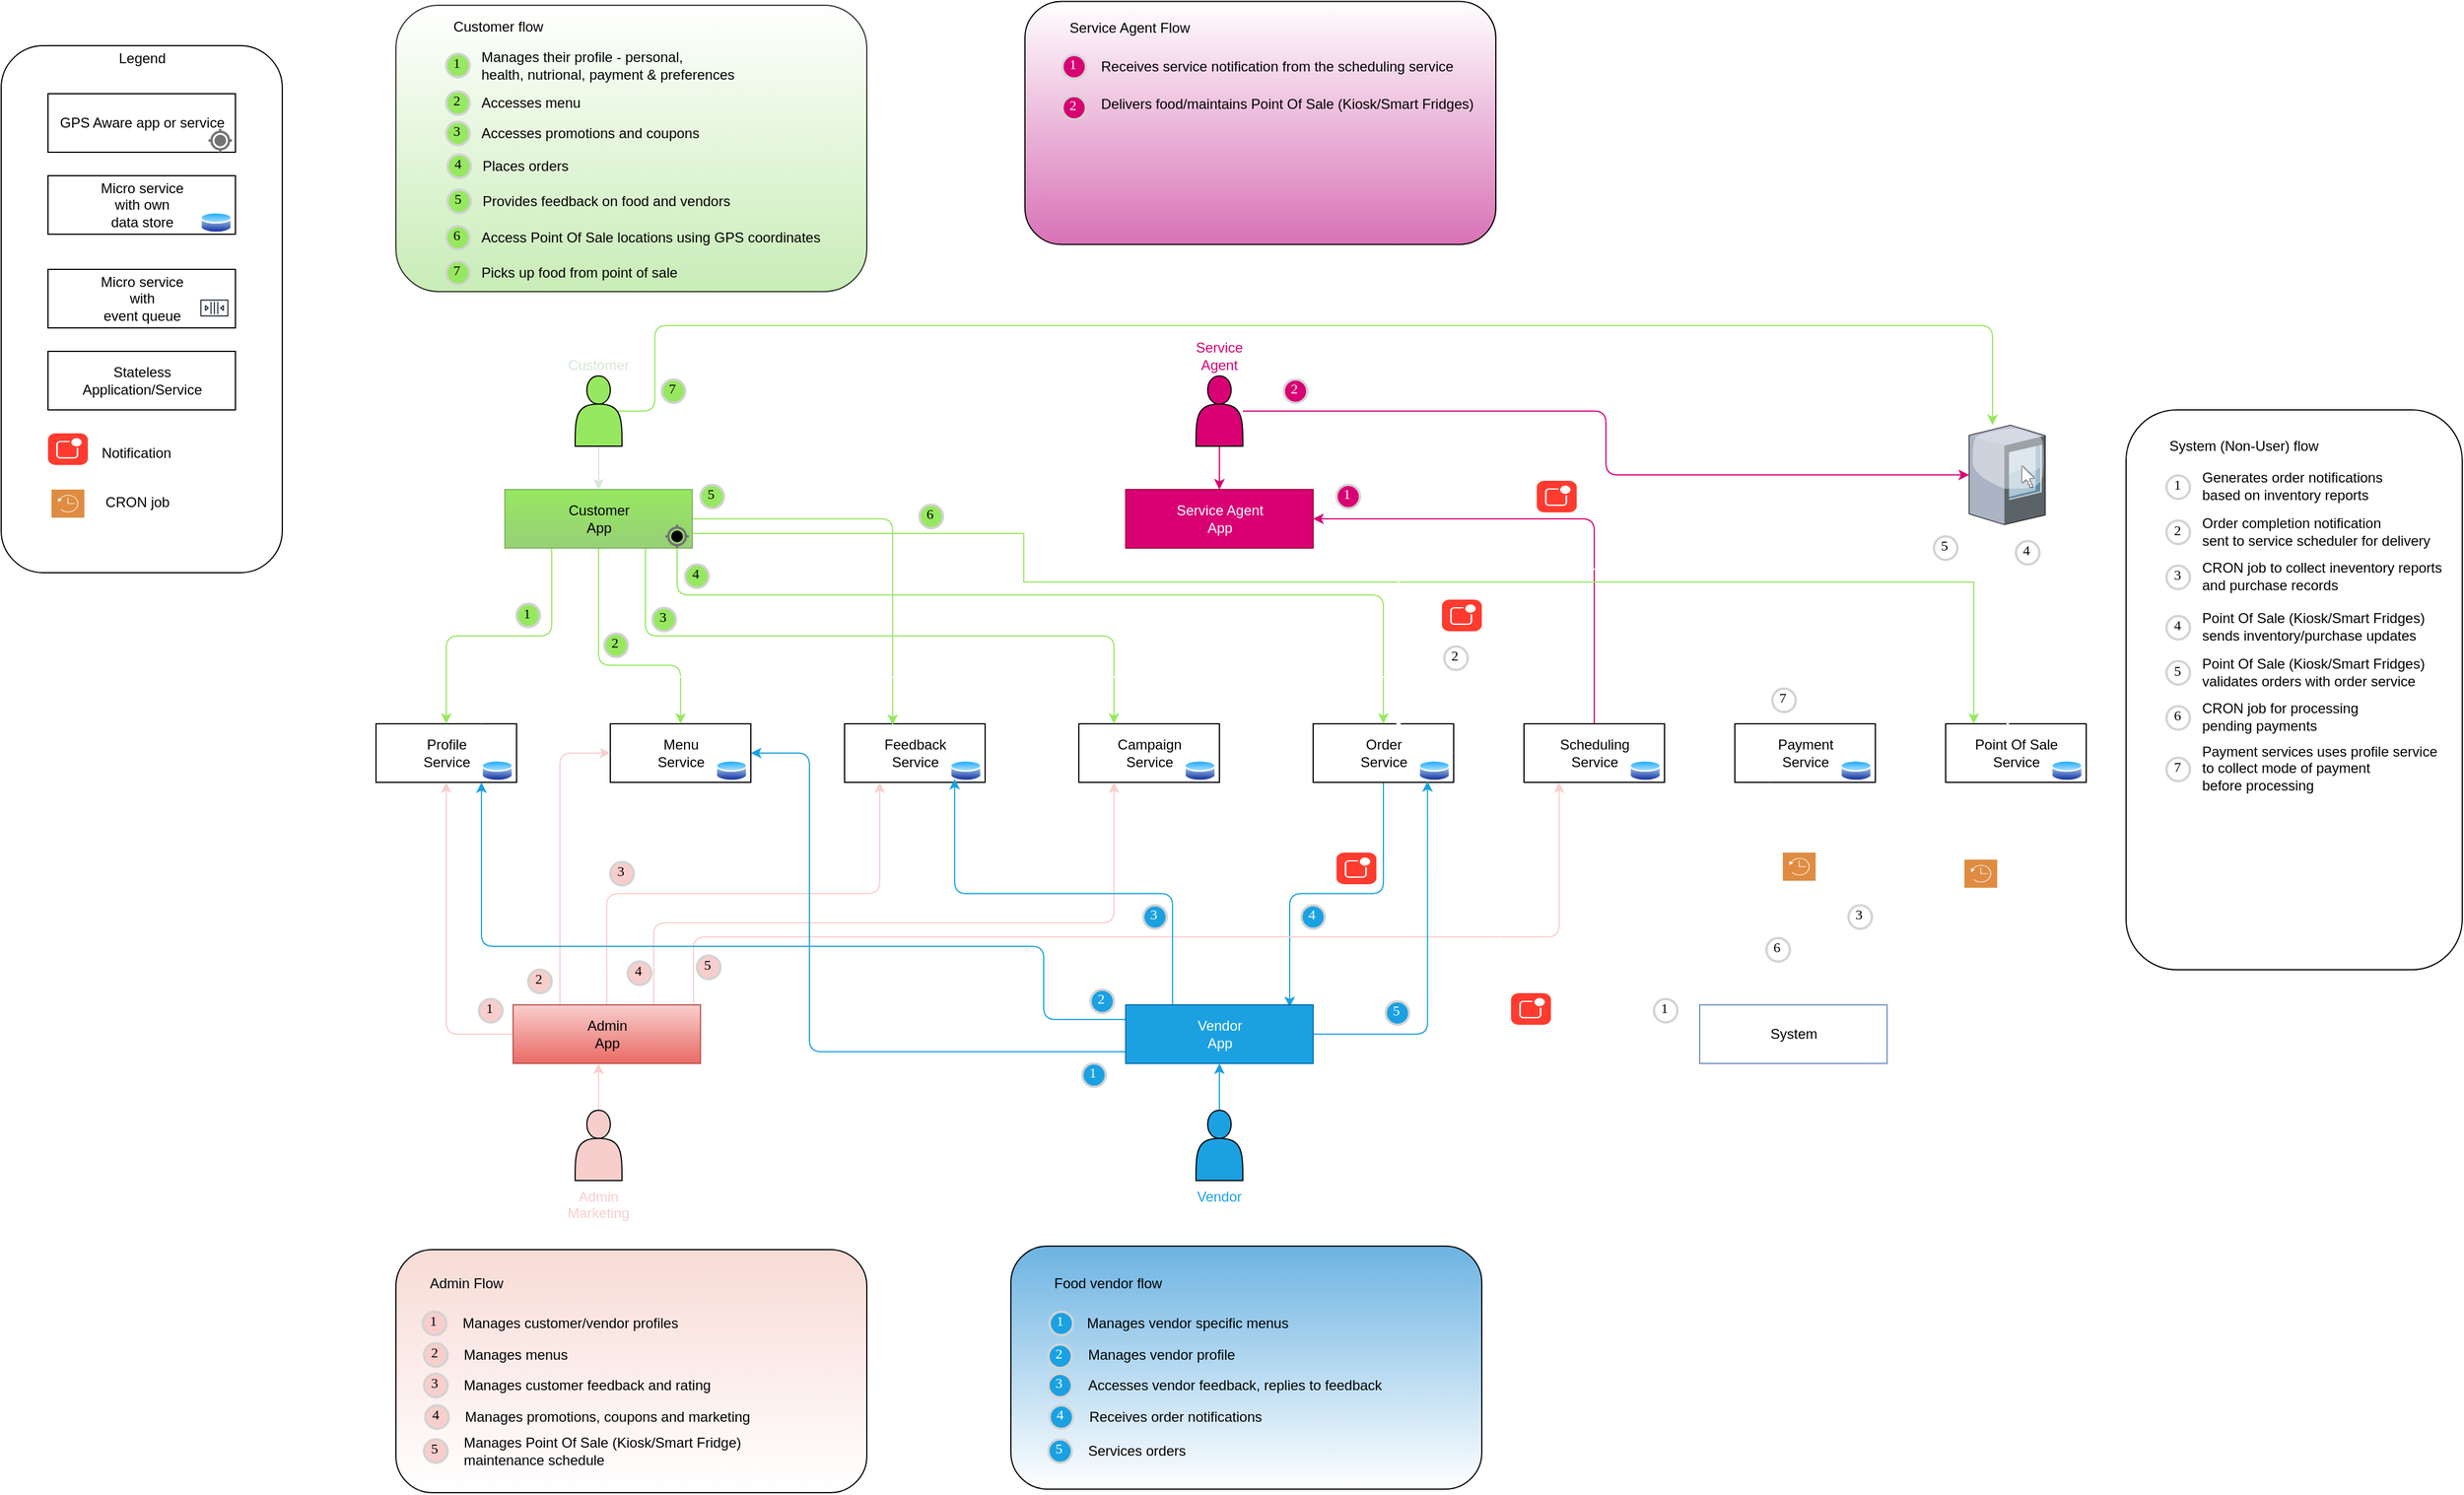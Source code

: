 <mxfile version="13.6.5">
    <diagram id="EafCfjscLrXSABuNNEOU" name="Page-1">
        <mxGraphModel dx="1250" dy="855" grid="0" gridSize="10" guides="1" tooltips="1" connect="1" arrows="1" fold="1" page="1" pageScale="1" pageWidth="1920" pageHeight="1200" math="0" shadow="0">
            <root>
                <mxCell id="0"/>
                <mxCell id="1" parent="0"/>
                <mxCell id="66" value="" style="icon;html=1;labelBackgroundColor=none;labelPosition=center;verticalLabelPosition=bottom;align=center;verticalAlign=top;strokeColor=#000000;fillColor=#FFFFFF;fontColor=#FFFFFF;" parent="1" vertex="1">
                    <mxGeometry x="60" y="80" width="240" height="450" as="geometry"/>
                </mxCell>
                <mxCell id="67" value="Profile&lt;br&gt;Service" style="html=1;dashed=0;whitespace=wrap;strokeColor=#000000;fillColor=#FFFFFF;fontColor=#000000;" parent="1" vertex="1">
                    <mxGeometry x="380" y="659" width="120" height="50" as="geometry"/>
                </mxCell>
                <mxCell id="68" value="Menu&lt;br&gt;Service" style="html=1;dashed=0;whitespace=wrap;strokeColor=#000000;fillColor=#FFFFFF;fontColor=#000000;" parent="1" vertex="1">
                    <mxGeometry x="580" y="659" width="120" height="50" as="geometry"/>
                </mxCell>
                <mxCell id="69" value="" style="aspect=fixed;perimeter=ellipsePerimeter;html=1;align=center;shadow=0;dashed=0;spacingTop=3;image;image=img/lib/active_directory/database.svg;strokeColor=#000000;fillColor=#FFFFFF;fontColor=#000000;" parent="1" vertex="1">
                    <mxGeometry x="470" y="689" width="27.03" height="20" as="geometry"/>
                </mxCell>
                <mxCell id="70" value="" style="aspect=fixed;perimeter=ellipsePerimeter;html=1;align=center;shadow=0;dashed=0;spacingTop=3;image;image=img/lib/active_directory/database.svg;strokeColor=#000000;fillColor=#FFFFFF;fontColor=#000000;" parent="1" vertex="1">
                    <mxGeometry x="670" y="689" width="27.03" height="20" as="geometry"/>
                </mxCell>
                <mxCell id="71" value="Feedback&lt;br&gt;Service" style="html=1;dashed=0;whitespace=wrap;strokeColor=#000000;fillColor=#FFFFFF;fontColor=#000000;" parent="1" vertex="1">
                    <mxGeometry x="780" y="659" width="120" height="50" as="geometry"/>
                </mxCell>
                <mxCell id="72" value="" style="aspect=fixed;perimeter=ellipsePerimeter;html=1;align=center;shadow=0;dashed=0;spacingTop=3;image;image=img/lib/active_directory/database.svg;strokeColor=#000000;fillColor=#FFFFFF;fontColor=#000000;" parent="1" vertex="1">
                    <mxGeometry x="870" y="689" width="27.03" height="20" as="geometry"/>
                </mxCell>
                <mxCell id="73" value="Campaign&lt;br&gt;Service" style="html=1;dashed=0;whitespace=wrap;strokeColor=#000000;fillColor=#FFFFFF;fontColor=#000000;" parent="1" vertex="1">
                    <mxGeometry x="980" y="659" width="120" height="50" as="geometry"/>
                </mxCell>
                <mxCell id="74" value="" style="aspect=fixed;perimeter=ellipsePerimeter;html=1;align=center;shadow=0;dashed=0;spacingTop=3;image;image=img/lib/active_directory/database.svg;strokeColor=#000000;fillColor=#FFFFFF;fontColor=#000000;" parent="1" vertex="1">
                    <mxGeometry x="1070" y="689" width="27.03" height="20" as="geometry"/>
                </mxCell>
                <mxCell id="75" style="edgeStyle=orthogonalEdgeStyle;rounded=1;orthogonalLoop=1;jettySize=auto;html=1;entryX=0.875;entryY=0.04;entryDx=0;entryDy=0;entryPerimeter=0;startArrow=none;startFill=0;endArrow=classic;endFill=1;fontColor=#000000;strokeColor=#1BA1E2;" parent="1" source="77" target="93" edge="1">
                    <mxGeometry relative="1" as="geometry"/>
                </mxCell>
                <mxCell id="76" style="edgeStyle=orthogonalEdgeStyle;rounded=1;orthogonalLoop=1;jettySize=auto;html=1;exitX=0.75;exitY=0;exitDx=0;exitDy=0;entryX=0.25;entryY=0;entryDx=0;entryDy=0;startArrow=none;startFill=0;endArrow=classic;endFill=1;fontColor=#000000;strokeColor=#FFFFFF;dashed=1;" parent="1" source="77" target="119" edge="1">
                    <mxGeometry relative="1" as="geometry">
                        <Array as="points">
                            <mxPoint x="1270" y="589"/>
                            <mxPoint x="1390" y="589"/>
                        </Array>
                    </mxGeometry>
                </mxCell>
                <mxCell id="77" value="Order&lt;br&gt;Service" style="html=1;dashed=0;whitespace=wrap;strokeColor=#000000;fillColor=#FFFFFF;fontColor=#000000;" parent="1" vertex="1">
                    <mxGeometry x="1180" y="659" width="120" height="50" as="geometry"/>
                </mxCell>
                <mxCell id="78" value="" style="aspect=fixed;perimeter=ellipsePerimeter;html=1;align=center;shadow=0;dashed=0;spacingTop=3;image;image=img/lib/active_directory/database.svg;strokeColor=#000000;fillColor=#FFFFFF;fontColor=#000000;" parent="1" vertex="1">
                    <mxGeometry x="1270" y="689" width="27.03" height="20" as="geometry"/>
                </mxCell>
                <mxCell id="79" style="edgeStyle=orthogonalEdgeStyle;orthogonalLoop=1;jettySize=auto;html=1;entryX=0.5;entryY=0;entryDx=0;entryDy=0;startArrow=none;startFill=0;endArrow=classic;endFill=1;fontColor=#000000;rounded=1;strokeColor=#97E861;" parent="1" source="83" target="67" edge="1">
                    <mxGeometry relative="1" as="geometry">
                        <Array as="points">
                            <mxPoint x="530" y="584"/>
                            <mxPoint x="440" y="584"/>
                        </Array>
                    </mxGeometry>
                </mxCell>
                <mxCell id="80" style="edgeStyle=orthogonalEdgeStyle;rounded=1;orthogonalLoop=1;jettySize=auto;html=1;exitX=0.5;exitY=1;exitDx=0;exitDy=0;entryX=0.5;entryY=0;entryDx=0;entryDy=0;startArrow=none;startFill=0;endArrow=classic;endFill=1;fontColor=#000000;strokeColor=#97E861;" parent="1" source="83" target="68" edge="1">
                    <mxGeometry relative="1" as="geometry">
                        <Array as="points">
                            <mxPoint x="570" y="609"/>
                            <mxPoint x="640" y="609"/>
                        </Array>
                    </mxGeometry>
                </mxCell>
                <mxCell id="81" style="edgeStyle=orthogonalEdgeStyle;rounded=1;orthogonalLoop=1;jettySize=auto;html=1;entryX=0.342;entryY=0.02;entryDx=0;entryDy=0;entryPerimeter=0;startArrow=none;startFill=0;endArrow=classic;endFill=1;fontColor=#000000;strokeColor=#97E861;" parent="1" source="83" target="71" edge="1">
                    <mxGeometry relative="1" as="geometry"/>
                </mxCell>
                <mxCell id="82" style="edgeStyle=orthogonalEdgeStyle;rounded=1;orthogonalLoop=1;jettySize=auto;html=1;exitX=0.75;exitY=1;exitDx=0;exitDy=0;entryX=0.25;entryY=0;entryDx=0;entryDy=0;startArrow=none;startFill=0;endArrow=classic;endFill=1;fontColor=#000000;strokeColor=#97E861;" parent="1" source="83" target="73" edge="1">
                    <mxGeometry relative="1" as="geometry">
                        <Array as="points">
                            <mxPoint x="610" y="584"/>
                            <mxPoint x="1010" y="584"/>
                        </Array>
                    </mxGeometry>
                </mxCell>
                <mxCell id="83" value="Customer&lt;br&gt;App" style="html=1;dashed=0;whitespace=wrap;strokeColor=#82b366;gradientColor=#97d077;fontColor=#000000;fillColor=#97E861;" parent="1" vertex="1">
                    <mxGeometry x="490" y="459" width="160" height="50" as="geometry"/>
                </mxCell>
                <mxCell id="84" style="edgeStyle=orthogonalEdgeStyle;rounded=1;orthogonalLoop=1;jettySize=auto;html=1;entryX=0.5;entryY=1;entryDx=0;entryDy=0;startArrow=none;startFill=0;endArrow=classic;endFill=1;fontColor=#000000;strokeColor=#F8CECC;" parent="1" source="88" target="67" edge="1">
                    <mxGeometry relative="1" as="geometry">
                        <Array as="points">
                            <mxPoint x="440" y="924"/>
                        </Array>
                    </mxGeometry>
                </mxCell>
                <mxCell id="85" style="edgeStyle=orthogonalEdgeStyle;rounded=1;orthogonalLoop=1;jettySize=auto;html=1;exitX=0.25;exitY=0;exitDx=0;exitDy=0;entryX=0;entryY=0.5;entryDx=0;entryDy=0;startArrow=none;startFill=0;endArrow=classic;endFill=1;fontColor=#000000;strokeColor=#F8CECC;" parent="1" source="88" target="68" edge="1">
                    <mxGeometry relative="1" as="geometry"/>
                </mxCell>
                <mxCell id="86" style="edgeStyle=orthogonalEdgeStyle;rounded=1;orthogonalLoop=1;jettySize=auto;html=1;exitX=0.5;exitY=0;exitDx=0;exitDy=0;entryX=0.25;entryY=1;entryDx=0;entryDy=0;startArrow=none;startFill=0;endArrow=classic;endFill=1;fontColor=#000000;strokeColor=#F8CECC;" parent="1" source="88" target="71" edge="1">
                    <mxGeometry relative="1" as="geometry"/>
                </mxCell>
                <mxCell id="87" style="edgeStyle=orthogonalEdgeStyle;rounded=1;orthogonalLoop=1;jettySize=auto;html=1;exitX=0.75;exitY=0;exitDx=0;exitDy=0;entryX=0.25;entryY=1;entryDx=0;entryDy=0;startArrow=none;startFill=0;endArrow=classic;endFill=1;fontColor=#000000;strokeColor=#F8CECC;" parent="1" source="88" target="73" edge="1">
                    <mxGeometry relative="1" as="geometry">
                        <Array as="points">
                            <mxPoint x="617" y="829"/>
                            <mxPoint x="1010" y="829"/>
                        </Array>
                    </mxGeometry>
                </mxCell>
                <mxCell id="257" style="edgeStyle=orthogonalEdgeStyle;rounded=1;orthogonalLoop=1;jettySize=auto;html=1;entryX=0.25;entryY=1;entryDx=0;entryDy=0;fontColor=#FFFFFF;strokeColor=#F8CECC;" parent="1" source="88" target="119" edge="1">
                    <mxGeometry relative="1" as="geometry">
                        <Array as="points">
                            <mxPoint x="651" y="841"/>
                            <mxPoint x="1390" y="841"/>
                        </Array>
                    </mxGeometry>
                </mxCell>
                <mxCell id="88" value="Admin&lt;br&gt;App" style="html=1;dashed=0;whitespace=wrap;strokeColor=#b85450;fillColor=#f8cecc;gradientColor=#ea6b66;fontColor=#000000;" parent="1" vertex="1">
                    <mxGeometry x="497.03" y="899" width="160" height="50" as="geometry"/>
                </mxCell>
                <mxCell id="89" style="edgeStyle=orthogonalEdgeStyle;rounded=1;orthogonalLoop=1;jettySize=auto;html=1;exitX=0.25;exitY=0;exitDx=0;exitDy=0;entryX=0;entryY=1;entryDx=0;entryDy=0;startArrow=none;startFill=0;endArrow=classic;endFill=1;fontColor=#000000;strokeColor=#1BA1E2;" parent="1" source="93" target="72" edge="1">
                    <mxGeometry relative="1" as="geometry"/>
                </mxCell>
                <mxCell id="90" style="edgeStyle=orthogonalEdgeStyle;rounded=1;orthogonalLoop=1;jettySize=auto;html=1;entryX=0.25;entryY=1;entryDx=0;entryDy=0;startArrow=none;startFill=0;endArrow=classic;endFill=1;fontColor=#000000;strokeColor=#1BA1E2;" parent="1" source="93" target="78" edge="1">
                    <mxGeometry relative="1" as="geometry"/>
                </mxCell>
                <mxCell id="91" style="edgeStyle=orthogonalEdgeStyle;rounded=1;orthogonalLoop=1;jettySize=auto;html=1;entryX=1;entryY=0.5;entryDx=0;entryDy=0;startArrow=none;startFill=0;endArrow=classic;endFill=1;fontColor=#000000;strokeColor=#1BA1E2;" parent="1" source="93" target="68" edge="1">
                    <mxGeometry relative="1" as="geometry">
                        <Array as="points">
                            <mxPoint x="750" y="939"/>
                            <mxPoint x="750" y="684"/>
                        </Array>
                    </mxGeometry>
                </mxCell>
                <mxCell id="92" style="edgeStyle=orthogonalEdgeStyle;rounded=1;orthogonalLoop=1;jettySize=auto;html=1;exitX=0;exitY=0.25;exitDx=0;exitDy=0;entryX=0.75;entryY=1;entryDx=0;entryDy=0;startArrow=none;startFill=0;endArrow=classic;endFill=1;fontColor=#000000;strokeColor=#1BA1E2;" parent="1" source="93" target="67" edge="1">
                    <mxGeometry relative="1" as="geometry">
                        <Array as="points">
                            <mxPoint x="950" y="912"/>
                            <mxPoint x="950" y="849"/>
                            <mxPoint x="470" y="849"/>
                        </Array>
                    </mxGeometry>
                </mxCell>
                <mxCell id="93" value="Vendor&lt;br&gt;App" style="html=1;dashed=0;whitespace=wrap;strokeColor=#006EAF;fillColor=#1ba1e2;fontColor=#ffffff;" parent="1" vertex="1">
                    <mxGeometry x="1020" y="899" width="160" height="50" as="geometry"/>
                </mxCell>
                <mxCell id="94" style="edgeStyle=orthogonalEdgeStyle;rounded=1;orthogonalLoop=1;jettySize=auto;html=1;startArrow=none;startFill=0;endArrow=classic;endFill=1;fontColor=#000000;strokeColor=#97E861;" parent="1" source="95" target="77" edge="1">
                    <mxGeometry relative="1" as="geometry">
                        <Array as="points">
                            <mxPoint x="637" y="549"/>
                            <mxPoint x="1240" y="549"/>
                        </Array>
                    </mxGeometry>
                </mxCell>
                <mxCell id="95" value="" style="dashed=0;aspect=fixed;verticalLabelPosition=bottom;verticalAlign=top;align=center;shape=mxgraph.gmdl.gps;strokeColor=#737373;shadow=0;strokeWidth=2;fontColor=#000000;fillColor=#000000;" parent="1" vertex="1">
                    <mxGeometry x="627.03" y="489" width="20" height="20" as="geometry"/>
                </mxCell>
                <mxCell id="96" value="GPS Aware app or service" style="html=1;dashed=0;whitespace=wrap;strokeColor=#000000;fillColor=#FFFFFF;fontColor=#000000;" parent="1" vertex="1">
                    <mxGeometry x="100" y="121" width="160" height="50" as="geometry"/>
                </mxCell>
                <mxCell id="97" value="" style="dashed=0;aspect=fixed;verticalLabelPosition=bottom;verticalAlign=top;align=center;shape=mxgraph.gmdl.gps;strokeColor=#737373;fillColor=#737373;shadow=0;strokeWidth=2;fontColor=#000000;" parent="1" vertex="1">
                    <mxGeometry x="237.03" y="151" width="20" height="20" as="geometry"/>
                </mxCell>
                <mxCell id="98" value="Micro service&lt;br&gt;with own &lt;br&gt;data store" style="html=1;dashed=0;whitespace=wrap;strokeColor=#000000;fillColor=#FFFFFF;fontColor=#000000;" parent="1" vertex="1">
                    <mxGeometry x="100" y="191" width="160" height="50" as="geometry"/>
                </mxCell>
                <mxCell id="99" value="" style="aspect=fixed;perimeter=ellipsePerimeter;html=1;align=center;shadow=0;dashed=0;spacingTop=3;image;image=img/lib/active_directory/database.svg;strokeColor=#000000;fillColor=#FFFFFF;fontColor=#000000;" parent="1" vertex="1">
                    <mxGeometry x="230" y="221" width="27.03" height="20" as="geometry"/>
                </mxCell>
                <mxCell id="100" value="Micro service&lt;br&gt;with&lt;br&gt;event queue" style="html=1;dashed=0;whitespace=wrap;strokeColor=#000000;fillColor=#FFFFFF;fontColor=#000000;" parent="1" vertex="1">
                    <mxGeometry x="100" y="271" width="160" height="50" as="geometry"/>
                </mxCell>
                <mxCell id="101" value="" style="outlineConnect=0;fontColor=#232F3E;gradientColor=none;strokeColor=#232F3E;fillColor=#ffffff;dashed=0;verticalLabelPosition=bottom;verticalAlign=top;align=center;html=1;fontSize=12;fontStyle=0;aspect=fixed;shape=mxgraph.aws4.resourceIcon;resIcon=mxgraph.aws4.queue;" parent="1" vertex="1">
                    <mxGeometry x="227.03" y="289" width="30" height="30" as="geometry"/>
                </mxCell>
                <mxCell id="102" value="Legend" style="text;html=1;align=center;verticalAlign=middle;resizable=0;points=[];autosize=1;fontColor=#000000;" parent="1" vertex="1">
                    <mxGeometry x="150" y="81" width="60" height="20" as="geometry"/>
                </mxCell>
                <mxCell id="103" value="Stateless&lt;br&gt;Application/Service" style="html=1;dashed=0;whitespace=wrap;strokeColor=#000000;fillColor=#FFFFFF;fontColor=#000000;" parent="1" vertex="1">
                    <mxGeometry x="100" y="341" width="160" height="50" as="geometry"/>
                </mxCell>
                <mxCell id="104" style="edgeStyle=orthogonalEdgeStyle;rounded=1;orthogonalLoop=1;jettySize=auto;html=1;entryX=0.5;entryY=0;entryDx=0;entryDy=0;startArrow=none;startFill=0;endArrow=classic;endFill=1;fontColor=#D5E8D4;strokeColor=#D5E8D4;" parent="1" source="106" target="83" edge="1">
                    <mxGeometry relative="1" as="geometry"/>
                </mxCell>
                <mxCell id="105" style="edgeStyle=orthogonalEdgeStyle;rounded=1;orthogonalLoop=1;jettySize=auto;html=1;startArrow=none;startFill=0;endArrow=classic;endFill=1;fontColor=#000000;exitX=0.9;exitY=0.5;exitDx=0;exitDy=0;exitPerimeter=0;strokeColor=#97E861;" parent="1" source="106" target="124" edge="1">
                    <mxGeometry relative="1" as="geometry">
                        <Array as="points">
                            <mxPoint x="618" y="392"/>
                            <mxPoint x="618" y="319"/>
                            <mxPoint x="1760" y="319"/>
                        </Array>
                        <mxPoint x="618" y="452" as="sourcePoint"/>
                    </mxGeometry>
                </mxCell>
                <mxCell id="106" value="Customer" style="shape=actor;whiteSpace=wrap;html=1;sketch=0;strokeColor=#000000;labelPosition=center;verticalLabelPosition=top;align=center;verticalAlign=bottom;fontColor=#D5E8D4;fillColor=#97E861;" parent="1" vertex="1">
                    <mxGeometry x="550" y="362" width="40" height="60" as="geometry"/>
                </mxCell>
                <mxCell id="107" style="edgeStyle=orthogonalEdgeStyle;rounded=1;orthogonalLoop=1;jettySize=auto;html=1;entryX=0.456;entryY=1;entryDx=0;entryDy=0;entryPerimeter=0;startArrow=none;startFill=0;endArrow=classic;endFill=1;fontColor=#F8CECC;strokeColor=#F8CECC;" parent="1" source="108" target="88" edge="1">
                    <mxGeometry relative="1" as="geometry"/>
                </mxCell>
                <mxCell id="108" value="Admin&lt;br&gt;Marketing" style="shape=actor;whiteSpace=wrap;html=1;sketch=0;strokeColor=#000000;labelPosition=center;verticalLabelPosition=bottom;align=center;verticalAlign=top;fillColor=#F8CECC;fontColor=#F8CECC;" parent="1" vertex="1">
                    <mxGeometry x="550" y="989" width="40" height="60" as="geometry"/>
                </mxCell>
                <mxCell id="109" style="edgeStyle=orthogonalEdgeStyle;rounded=1;orthogonalLoop=1;jettySize=auto;html=1;entryX=0.5;entryY=1;entryDx=0;entryDy=0;startArrow=none;startFill=0;endArrow=classic;endFill=1;fontColor=#1BA1E2;strokeColor=#1BA1E2;" parent="1" source="110" target="93" edge="1">
                    <mxGeometry relative="1" as="geometry"/>
                </mxCell>
                <mxCell id="110" value="Vendor" style="shape=actor;whiteSpace=wrap;html=1;sketch=0;strokeColor=#000000;labelPosition=center;verticalLabelPosition=bottom;align=center;verticalAlign=top;fillColor=#1BA1E2;fontColor=#1BA1E2;" parent="1" vertex="1">
                    <mxGeometry x="1080" y="989" width="40" height="60" as="geometry"/>
                </mxCell>
                <mxCell id="111" value="Service Agent&lt;br&gt;App" style="html=1;dashed=0;whitespace=wrap;strokeColor=#A50040;fillColor=#d80073;fontColor=#ffffff;" parent="1" vertex="1">
                    <mxGeometry x="1020" y="459" width="160" height="50" as="geometry"/>
                </mxCell>
                <mxCell id="112" style="edgeStyle=orthogonalEdgeStyle;rounded=1;orthogonalLoop=1;jettySize=auto;html=1;entryX=0.5;entryY=0;entryDx=0;entryDy=0;startArrow=none;startFill=0;endArrow=classic;endFill=1;fontColor=#000000;strokeColor=#D80073;" parent="1" source="114" target="111" edge="1">
                    <mxGeometry relative="1" as="geometry"/>
                </mxCell>
                <mxCell id="113" style="edgeStyle=orthogonalEdgeStyle;rounded=1;orthogonalLoop=1;jettySize=auto;html=1;startArrow=none;startFill=0;endArrow=classic;endFill=1;fontColor=#000000;strokeColor=#D80073;" parent="1" source="114" target="124" edge="1">
                    <mxGeometry relative="1" as="geometry"/>
                </mxCell>
                <mxCell id="114" value="Service&lt;br&gt;Agent" style="shape=actor;whiteSpace=wrap;html=1;sketch=0;strokeColor=#000000;labelPosition=center;verticalLabelPosition=top;align=center;verticalAlign=bottom;fillColor=#D80073;fontColor=#D80073;" parent="1" vertex="1">
                    <mxGeometry x="1080" y="362" width="40" height="60" as="geometry"/>
                </mxCell>
                <mxCell id="115" style="edgeStyle=orthogonalEdgeStyle;rounded=1;orthogonalLoop=1;jettySize=auto;html=1;entryX=0.75;entryY=0;entryDx=0;entryDy=0;startArrow=none;startFill=0;endArrow=classic;endFill=1;strokeColor=#FFFFFF;fontColor=#000000;" parent="1" source="116" target="67" edge="1">
                    <mxGeometry relative="1" as="geometry">
                        <Array as="points">
                            <mxPoint x="1600" y="619"/>
                            <mxPoint x="470" y="619"/>
                        </Array>
                    </mxGeometry>
                </mxCell>
                <mxCell id="116" value="Payment&lt;br&gt;Service" style="html=1;dashed=0;whitespace=wrap;strokeColor=#000000;fillColor=#FFFFFF;fontColor=#000000;" parent="1" vertex="1">
                    <mxGeometry x="1540" y="659" width="120" height="50" as="geometry"/>
                </mxCell>
                <mxCell id="117" value="" style="aspect=fixed;perimeter=ellipsePerimeter;html=1;align=center;shadow=0;dashed=0;spacingTop=3;image;image=img/lib/active_directory/database.svg;strokeColor=#000000;fillColor=#FFFFFF;fontColor=#000000;" parent="1" vertex="1">
                    <mxGeometry x="1630" y="689" width="27.03" height="20" as="geometry"/>
                </mxCell>
                <mxCell id="118" style="edgeStyle=orthogonalEdgeStyle;rounded=1;orthogonalLoop=1;jettySize=auto;html=1;entryX=1;entryY=0.5;entryDx=0;entryDy=0;startArrow=none;startFill=0;endArrow=classic;endFill=1;fontColor=#000000;strokeColor=#D80073;" parent="1" source="119" target="111" edge="1">
                    <mxGeometry relative="1" as="geometry">
                        <Array as="points">
                            <mxPoint x="1420" y="484"/>
                        </Array>
                    </mxGeometry>
                </mxCell>
                <mxCell id="119" value="Scheduling&lt;br&gt;Service" style="html=1;dashed=0;whitespace=wrap;strokeColor=#000000;fillColor=#FFFFFF;fontColor=#000000;" parent="1" vertex="1">
                    <mxGeometry x="1360" y="659" width="120" height="50" as="geometry"/>
                </mxCell>
                <mxCell id="120" value="" style="aspect=fixed;perimeter=ellipsePerimeter;html=1;align=center;shadow=0;dashed=0;spacingTop=3;image;image=img/lib/active_directory/database.svg;strokeColor=#000000;fillColor=#FFFFFF;fontColor=#000000;" parent="1" vertex="1">
                    <mxGeometry x="1450" y="689" width="27.03" height="20" as="geometry"/>
                </mxCell>
                <mxCell id="272" style="edgeStyle=orthogonalEdgeStyle;rounded=0;orthogonalLoop=1;jettySize=auto;html=1;entryX=1;entryY=0.75;entryDx=0;entryDy=0;strokeColor=#97E861;startArrow=classic;startFill=1;endArrow=none;endFill=0;" edge="1" parent="1" source="121" target="83">
                    <mxGeometry relative="1" as="geometry">
                        <Array as="points">
                            <mxPoint x="1744" y="538"/>
                            <mxPoint x="933" y="538"/>
                            <mxPoint x="933" y="497"/>
                        </Array>
                    </mxGeometry>
                </mxCell>
                <mxCell id="121" value="Point Of Sale&lt;br&gt;Service" style="html=1;dashed=0;whitespace=wrap;strokeColor=#000000;fillColor=#FFFFFF;fontColor=#000000;" parent="1" vertex="1">
                    <mxGeometry x="1720" y="659" width="120" height="50" as="geometry"/>
                </mxCell>
                <mxCell id="122" value="" style="aspect=fixed;perimeter=ellipsePerimeter;html=1;align=center;shadow=0;dashed=0;spacingTop=3;image;image=img/lib/active_directory/database.svg;strokeColor=#000000;fillColor=#FFFFFF;fontColor=#000000;" parent="1" vertex="1">
                    <mxGeometry x="1810" y="689" width="27.03" height="20" as="geometry"/>
                </mxCell>
                <mxCell id="123" style="edgeStyle=orthogonalEdgeStyle;rounded=1;orthogonalLoop=1;jettySize=auto;html=1;entryX=0.442;entryY=0.04;entryDx=0;entryDy=0;entryPerimeter=0;dashed=1;startArrow=none;startFill=0;endArrow=classic;endFill=1;strokeColor=#FFFFFF;fontColor=#000000;" parent="1" source="124" target="121" edge="1">
                    <mxGeometry relative="1" as="geometry"/>
                </mxCell>
                <mxCell id="184" style="edgeStyle=orthogonalEdgeStyle;rounded=0;orthogonalLoop=1;jettySize=auto;html=1;entryX=0.608;entryY=0.073;entryDx=0;entryDy=0;entryPerimeter=0;fontColor=#000000;strokeColor=#FFFFFF;" parent="1" source="124" target="77" edge="1">
                    <mxGeometry relative="1" as="geometry">
                        <Array as="points">
                            <mxPoint x="1740" y="527"/>
                            <mxPoint x="1253" y="527"/>
                        </Array>
                    </mxGeometry>
                </mxCell>
                <mxCell id="124" value="Point Of Sale" style="verticalLabelPosition=top;aspect=fixed;html=1;verticalAlign=bottom;strokeColor=none;align=right;outlineConnect=0;shape=mxgraph.citrix.kiosk;sketch=0;fontColor=#FFFFFF;labelPosition=left;fillColor=#848D99;" parent="1" vertex="1">
                    <mxGeometry x="1740" y="404" width="65" height="85" as="geometry"/>
                </mxCell>
                <mxCell id="125" style="edgeStyle=orthogonalEdgeStyle;rounded=1;orthogonalLoop=1;jettySize=auto;html=1;exitX=0.75;exitY=0;exitDx=0;exitDy=0;entryX=0.425;entryY=1.06;entryDx=0;entryDy=0;entryPerimeter=0;startArrow=none;startFill=0;endArrow=classic;endFill=1;strokeColor=#FFFFFF;fontColor=#000000;" parent="1" source="130" target="121" edge="1">
                    <mxGeometry relative="1" as="geometry"/>
                </mxCell>
                <mxCell id="127" style="edgeStyle=orthogonalEdgeStyle;rounded=1;orthogonalLoop=1;jettySize=auto;html=1;entryX=0.25;entryY=1;entryDx=0;entryDy=0;startArrow=none;startFill=0;endArrow=classic;endFill=1;strokeColor=#FFFFFF;fontColor=#000000;dashed=1;" parent="1" source="130" target="116" edge="1">
                    <mxGeometry relative="1" as="geometry"/>
                </mxCell>
                <mxCell id="129" style="edgeStyle=orthogonalEdgeStyle;rounded=1;orthogonalLoop=1;jettySize=auto;html=1;entryX=1;entryY=0.5;entryDx=0;entryDy=0;startArrow=none;startFill=0;endArrow=classic;endFill=1;strokeColor=#FFFFFF;fontColor=#000000;dashed=1;" parent="1" source="130" target="77" edge="1">
                    <mxGeometry relative="1" as="geometry">
                        <Array as="points">
                            <mxPoint x="1340" y="924"/>
                            <mxPoint x="1340" y="684"/>
                        </Array>
                    </mxGeometry>
                </mxCell>
                <mxCell id="130" value="System" style="html=1;dashed=0;whitespace=wrap;strokeColor=#6c8ebf;fontColor=#000000;fillColor=#FFFFFF;" parent="1" vertex="1">
                    <mxGeometry x="1510" y="899" width="160" height="50" as="geometry"/>
                </mxCell>
                <mxCell id="131" value="" style="html=1;strokeWidth=1;shadow=0;dashed=0;shape=mxgraph.ios7.misc.notification;fillColor=#FF3B2F;strokeColor=none;buttonText=;strokeColor2=#222222;fontColor=#222222;fontSize=8;verticalLabelPosition=bottom;verticalAlign=top;align=center;sketch=0;" parent="1" vertex="1">
                    <mxGeometry x="1349" y="889" width="34" height="27" as="geometry"/>
                </mxCell>
                <mxCell id="132" value="" style="html=1;strokeWidth=1;shadow=0;dashed=0;shape=mxgraph.ios7.misc.notification;fillColor=#FF3B2F;strokeColor=none;buttonText=;strokeColor2=#222222;fontColor=#222222;fontSize=8;verticalLabelPosition=bottom;verticalAlign=top;align=center;sketch=0;" parent="1" vertex="1">
                    <mxGeometry x="1290" y="553" width="34" height="27" as="geometry"/>
                </mxCell>
                <mxCell id="134" value="" style="html=1;strokeWidth=1;shadow=0;dashed=0;shape=mxgraph.ios7.misc.notification;fillColor=#FF3B2F;strokeColor=none;buttonText=;strokeColor2=#222222;fontColor=#222222;fontSize=8;verticalLabelPosition=bottom;verticalAlign=top;align=center;sketch=0;" parent="1" vertex="1">
                    <mxGeometry x="1371" y="451.5" width="34" height="27" as="geometry"/>
                </mxCell>
                <mxCell id="137" value="" style="pointerEvents=1;shadow=0;dashed=0;html=1;strokeColor=none;fillColor=#DF8C42;labelPosition=center;verticalLabelPosition=bottom;verticalAlign=top;align=center;outlineConnect=0;shape=mxgraph.veeam2.scheduled_backups;sketch=0;fontColor=#FFFFFF;" parent="1" vertex="1">
                    <mxGeometry x="1736" y="775" width="28" height="24" as="geometry"/>
                </mxCell>
                <mxCell id="138" value="1" style="ellipse;whiteSpace=wrap;html=1;aspect=fixed;strokeWidth=2;fontFamily=Tahoma;spacingBottom=4;spacingRight=2;strokeColor=#d3d3d3;fontColor=#000000;fillColor=#97E861;" parent="1" vertex="1">
                    <mxGeometry x="500" y="556.5" width="20" height="20" as="geometry"/>
                </mxCell>
                <mxCell id="139" value="2" style="ellipse;whiteSpace=wrap;html=1;aspect=fixed;strokeWidth=2;fontFamily=Tahoma;spacingBottom=4;spacingRight=2;strokeColor=#d3d3d3;fontColor=#000000;fillColor=#97E861;" parent="1" vertex="1">
                    <mxGeometry x="575" y="582" width="20" height="20" as="geometry"/>
                </mxCell>
                <mxCell id="141" value="3" style="ellipse;whiteSpace=wrap;html=1;aspect=fixed;strokeWidth=2;fontFamily=Tahoma;spacingBottom=4;spacingRight=2;strokeColor=#d3d3d3;fontColor=#000000;fillColor=#97E861;" parent="1" vertex="1">
                    <mxGeometry x="616" y="560" width="20" height="20" as="geometry"/>
                </mxCell>
                <mxCell id="142" value="4" style="ellipse;whiteSpace=wrap;html=1;aspect=fixed;strokeWidth=2;fontFamily=Tahoma;spacingBottom=4;spacingRight=2;strokeColor=#d3d3d3;fontColor=#000000;fillColor=#97E861;" parent="1" vertex="1">
                    <mxGeometry x="644" y="523" width="20" height="20" as="geometry"/>
                </mxCell>
                <mxCell id="143" value="5" style="ellipse;whiteSpace=wrap;html=1;aspect=fixed;strokeWidth=2;fontFamily=Tahoma;spacingBottom=4;spacingRight=2;strokeColor=#d3d3d3;fontColor=#000000;fillColor=#97E861;" parent="1" vertex="1">
                    <mxGeometry x="657.03" y="455" width="20" height="20" as="geometry"/>
                </mxCell>
                <mxCell id="144" value="7" style="ellipse;whiteSpace=wrap;html=1;aspect=fixed;strokeWidth=2;fontFamily=Tahoma;spacingBottom=4;spacingRight=2;strokeColor=#d3d3d3;fontColor=#000000;fillColor=#97E861;" parent="1" vertex="1">
                    <mxGeometry x="624" y="365" width="20" height="20" as="geometry"/>
                </mxCell>
                <mxCell id="145" value="1" style="ellipse;whiteSpace=wrap;html=1;aspect=fixed;strokeWidth=2;fontFamily=Tahoma;spacingBottom=4;spacingRight=2;strokeColor=#d3d3d3;fontColor=#000000;fillColor=#F8CECC;" parent="1" vertex="1">
                    <mxGeometry x="468" y="894" width="20" height="20" as="geometry"/>
                </mxCell>
                <mxCell id="146" value="2" style="ellipse;whiteSpace=wrap;html=1;aspect=fixed;strokeWidth=2;fontFamily=Tahoma;spacingBottom=4;spacingRight=2;strokeColor=#d3d3d3;fontColor=#000000;fillColor=#F8CECC;" parent="1" vertex="1">
                    <mxGeometry x="510" y="869" width="20" height="20" as="geometry"/>
                </mxCell>
                <mxCell id="148" value="3" style="ellipse;whiteSpace=wrap;html=1;aspect=fixed;strokeWidth=2;fontFamily=Tahoma;spacingBottom=4;spacingRight=2;strokeColor=#d3d3d3;fontColor=#000000;fillColor=#F8CECC;" parent="1" vertex="1">
                    <mxGeometry x="580" y="777" width="20" height="20" as="geometry"/>
                </mxCell>
                <mxCell id="149" value="4" style="ellipse;whiteSpace=wrap;html=1;aspect=fixed;strokeWidth=2;fontFamily=Tahoma;spacingBottom=4;spacingRight=2;strokeColor=#d3d3d3;fontColor=#000000;fillColor=#F8CECC;" parent="1" vertex="1">
                    <mxGeometry x="595" y="862" width="20" height="20" as="geometry"/>
                </mxCell>
                <mxCell id="150" value="1" style="ellipse;whiteSpace=wrap;html=1;aspect=fixed;strokeWidth=2;fontFamily=Tahoma;spacingBottom=4;spacingRight=2;strokeColor=#d3d3d3;fillColor=#1BA1E2;fontColor=#FFFFFF;" parent="1" vertex="1">
                    <mxGeometry x="983" y="949" width="20" height="20" as="geometry"/>
                </mxCell>
                <mxCell id="151" value="2" style="ellipse;whiteSpace=wrap;html=1;aspect=fixed;strokeWidth=2;fontFamily=Tahoma;spacingBottom=4;spacingRight=2;strokeColor=#d3d3d3;fillColor=#1BA1E2;fontColor=#FFFFFF;" parent="1" vertex="1">
                    <mxGeometry x="990" y="886" width="20" height="20" as="geometry"/>
                </mxCell>
                <mxCell id="152" value="3" style="ellipse;whiteSpace=wrap;html=1;aspect=fixed;strokeWidth=2;fontFamily=Tahoma;spacingBottom=4;spacingRight=2;strokeColor=#d3d3d3;fillColor=#1BA1E2;fontColor=#FFFFFF;" parent="1" vertex="1">
                    <mxGeometry x="1035" y="814" width="20" height="20" as="geometry"/>
                </mxCell>
                <mxCell id="153" value="4" style="ellipse;whiteSpace=wrap;html=1;aspect=fixed;strokeWidth=2;fontFamily=Tahoma;spacingBottom=4;spacingRight=2;strokeColor=#d3d3d3;fillColor=#1BA1E2;fontColor=#FFFFFF;" parent="1" vertex="1">
                    <mxGeometry x="1170" y="814" width="20" height="20" as="geometry"/>
                </mxCell>
                <mxCell id="154" value="5" style="ellipse;whiteSpace=wrap;html=1;aspect=fixed;strokeWidth=2;fontFamily=Tahoma;spacingBottom=4;spacingRight=2;strokeColor=#d3d3d3;fillColor=#1BA1E2;fontColor=#FFFFFF;" parent="1" vertex="1">
                    <mxGeometry x="1242" y="896" width="20" height="20" as="geometry"/>
                </mxCell>
                <mxCell id="155" value="1" style="ellipse;whiteSpace=wrap;html=1;aspect=fixed;strokeWidth=2;fontFamily=Tahoma;spacingBottom=4;spacingRight=2;strokeColor=#d3d3d3;fontColor=#FFFFFF;fillColor=#D80073;" parent="1" vertex="1">
                    <mxGeometry x="1200" y="455" width="20" height="20" as="geometry"/>
                </mxCell>
                <mxCell id="156" value="2" style="ellipse;whiteSpace=wrap;html=1;aspect=fixed;strokeWidth=2;fontFamily=Tahoma;spacingBottom=4;spacingRight=2;strokeColor=#d3d3d3;fontColor=#FFFFFF;fillColor=#D80073;" parent="1" vertex="1">
                    <mxGeometry x="1155" y="365" width="20" height="20" as="geometry"/>
                </mxCell>
                <mxCell id="157" value="1" style="ellipse;whiteSpace=wrap;html=1;aspect=fixed;strokeWidth=2;fontFamily=Tahoma;spacingBottom=4;spacingRight=2;strokeColor=#d3d3d3;fillColor=#FFFFFF;fontColor=#000000;" parent="1" vertex="1">
                    <mxGeometry x="1471" y="894" width="20" height="20" as="geometry"/>
                </mxCell>
                <mxCell id="160" value="6" style="ellipse;whiteSpace=wrap;html=1;aspect=fixed;strokeWidth=2;fontFamily=Tahoma;spacingBottom=4;spacingRight=2;strokeColor=#d3d3d3;fillColor=#FFFFFF;fontColor=#000000;" parent="1" vertex="1">
                    <mxGeometry x="1567" y="842" width="20" height="20" as="geometry"/>
                </mxCell>
                <mxCell id="161" value="3" style="ellipse;whiteSpace=wrap;html=1;aspect=fixed;strokeWidth=2;fontFamily=Tahoma;spacingBottom=4;spacingRight=2;strokeColor=#d3d3d3;fillColor=#FFFFFF;fontColor=#000000;" parent="1" vertex="1">
                    <mxGeometry x="1637.03" y="814" width="20" height="20" as="geometry"/>
                </mxCell>
                <mxCell id="163" value="7" style="ellipse;whiteSpace=wrap;html=1;aspect=fixed;strokeWidth=2;fontFamily=Tahoma;spacingBottom=4;spacingRight=2;strokeColor=#d3d3d3;fillColor=#FFFFFF;fontColor=#000000;" parent="1" vertex="1">
                    <mxGeometry x="1572" y="629" width="20" height="20" as="geometry"/>
                </mxCell>
                <mxCell id="164" value="2" style="ellipse;whiteSpace=wrap;html=1;aspect=fixed;strokeWidth=2;fontFamily=Tahoma;spacingBottom=4;spacingRight=2;strokeColor=#d3d3d3;fillColor=#FFFFFF;fontColor=#000000;" parent="1" vertex="1">
                    <mxGeometry x="1292" y="593" width="20" height="20" as="geometry"/>
                </mxCell>
                <mxCell id="165" value="4" style="ellipse;whiteSpace=wrap;html=1;aspect=fixed;strokeWidth=2;fontFamily=Tahoma;spacingBottom=4;spacingRight=2;strokeColor=#d3d3d3;fillColor=#FFFFFF;fontColor=#000000;" parent="1" vertex="1">
                    <mxGeometry x="1780" y="503" width="20" height="20" as="geometry"/>
                </mxCell>
                <mxCell id="167" value="" style="icon;html=1;labelBackgroundColor=none;labelPosition=center;verticalLabelPosition=bottom;align=center;verticalAlign=top;strokeColor=#000000;fontColor=#FFFFFF;gradientColor=#ffffff;gradientDirection=north;opacity=80;fillColor=#BBE8A5;" parent="1" vertex="1">
                    <mxGeometry x="397" y="45.5" width="402" height="244.5" as="geometry"/>
                </mxCell>
                <mxCell id="168" value="" style="icon;html=1;labelBackgroundColor=none;labelPosition=center;verticalLabelPosition=bottom;align=center;verticalAlign=top;strokeColor=#000000;fontColor=#FFFFFF;fillColor=#D872B6;gradientColor=#ffffff;gradientDirection=north;" parent="1" vertex="1">
                    <mxGeometry x="934" y="42.25" width="402" height="207.5" as="geometry"/>
                </mxCell>
                <mxCell id="169" value="" style="icon;html=1;labelBackgroundColor=none;labelPosition=center;verticalLabelPosition=bottom;align=center;verticalAlign=top;strokeColor=#000000;fontColor=#FFFFFF;gradientColor=#ffffff;fillColor=#F8DBD5;" parent="1" vertex="1">
                    <mxGeometry x="397" y="1108" width="402" height="207.5" as="geometry"/>
                </mxCell>
                <mxCell id="170" value="" style="icon;html=1;labelBackgroundColor=none;labelPosition=center;verticalLabelPosition=bottom;align=center;verticalAlign=top;strokeColor=#000000;fontColor=#FFFFFF;gradientColor=#ffffff;fillColor=#6CB3E2;" parent="1" vertex="1">
                    <mxGeometry x="922" y="1105" width="402" height="207.5" as="geometry"/>
                </mxCell>
                <mxCell id="171" value="" style="icon;html=1;labelBackgroundColor=none;labelPosition=center;verticalLabelPosition=bottom;align=center;verticalAlign=top;strokeColor=#000000;fillColor=#FFFFFF;fontColor=#FFFFFF;" parent="1" vertex="1">
                    <mxGeometry x="1874" y="391" width="287" height="478" as="geometry"/>
                </mxCell>
                <mxCell id="172" value="1" style="ellipse;whiteSpace=wrap;html=1;aspect=fixed;strokeWidth=2;fontFamily=Tahoma;spacingBottom=4;spacingRight=2;strokeColor=#d3d3d3;fontColor=#000000;fillColor=#97E861;" parent="1" vertex="1">
                    <mxGeometry x="440" y="87" width="20" height="20" as="geometry"/>
                </mxCell>
                <mxCell id="173" value="Manages their profile - personal, &lt;br&gt;health, nutrional, payment &amp;amp; preferences" style="text;html=1;align=left;verticalAlign=middle;resizable=0;points=[];autosize=1;fontColor=#000000;" parent="1" vertex="1">
                    <mxGeometry x="468" y="81" width="226" height="32" as="geometry"/>
                </mxCell>
                <mxCell id="174" value="2" style="ellipse;whiteSpace=wrap;html=1;aspect=fixed;strokeWidth=2;fontFamily=Tahoma;spacingBottom=4;spacingRight=2;strokeColor=#d3d3d3;fontColor=#000000;fillColor=#97E861;" parent="1" vertex="1">
                    <mxGeometry x="440" y="119" width="20" height="20" as="geometry"/>
                </mxCell>
                <mxCell id="175" value="Accesses menu" style="text;html=1;align=left;verticalAlign=middle;resizable=0;points=[];autosize=1;fontColor=#000000;" parent="1" vertex="1">
                    <mxGeometry x="468" y="120" width="95" height="18" as="geometry"/>
                </mxCell>
                <mxCell id="176" value="3" style="ellipse;whiteSpace=wrap;html=1;aspect=fixed;strokeWidth=2;fontFamily=Tahoma;spacingBottom=4;spacingRight=2;strokeColor=#d3d3d3;fontColor=#000000;fillColor=#97E861;" parent="1" vertex="1">
                    <mxGeometry x="440" y="145" width="20" height="20" as="geometry"/>
                </mxCell>
                <mxCell id="177" value="Accesses promotions and coupons" style="text;html=1;align=left;verticalAlign=middle;resizable=0;points=[];autosize=1;fontColor=#000000;" parent="1" vertex="1">
                    <mxGeometry x="468" y="146" width="196" height="18" as="geometry"/>
                </mxCell>
                <mxCell id="178" value="4" style="ellipse;whiteSpace=wrap;html=1;aspect=fixed;strokeWidth=2;fontFamily=Tahoma;spacingBottom=4;spacingRight=2;strokeColor=#d3d3d3;fontColor=#000000;fillColor=#97E861;" parent="1" vertex="1">
                    <mxGeometry x="441.03" y="173" width="20" height="20" as="geometry"/>
                </mxCell>
                <mxCell id="179" value="Places orders" style="text;html=1;align=left;verticalAlign=middle;resizable=0;points=[];autosize=1;fontColor=#000000;" parent="1" vertex="1">
                    <mxGeometry x="469.03" y="174" width="83" height="18" as="geometry"/>
                </mxCell>
                <mxCell id="180" value="5" style="ellipse;whiteSpace=wrap;html=1;aspect=fixed;strokeWidth=2;fontFamily=Tahoma;spacingBottom=4;spacingRight=2;strokeColor=#d3d3d3;fontColor=#000000;fillColor=#97E861;" parent="1" vertex="1">
                    <mxGeometry x="441.03" y="203" width="20" height="20" as="geometry"/>
                </mxCell>
                <mxCell id="181" value="Provides feedback on food and vendors" style="text;html=1;align=left;verticalAlign=middle;resizable=0;points=[];autosize=1;fontColor=#000000;" parent="1" vertex="1">
                    <mxGeometry x="469.03" y="204" width="221" height="18" as="geometry"/>
                </mxCell>
                <mxCell id="182" value="6" style="ellipse;whiteSpace=wrap;html=1;aspect=fixed;strokeWidth=2;fontFamily=Tahoma;spacingBottom=4;spacingRight=2;strokeColor=#d3d3d3;fontColor=#000000;fillColor=#97E861;" parent="1" vertex="1">
                    <mxGeometry x="440" y="234" width="20" height="20" as="geometry"/>
                </mxCell>
                <mxCell id="183" value="Access Point Of Sale locations using GPS coordinates" style="text;html=1;align=left;verticalAlign=middle;resizable=0;points=[];autosize=1;fontColor=#000000;" parent="1" vertex="1">
                    <mxGeometry x="468" y="235" width="299" height="18" as="geometry"/>
                </mxCell>
                <mxCell id="185" value="5" style="ellipse;whiteSpace=wrap;html=1;aspect=fixed;strokeWidth=2;fontFamily=Tahoma;spacingBottom=4;spacingRight=2;strokeColor=#d3d3d3;fillColor=#FFFFFF;fontColor=#000000;" parent="1" vertex="1">
                    <mxGeometry x="1710" y="499" width="20" height="20" as="geometry"/>
                </mxCell>
                <mxCell id="186" value="Customer flow" style="text;html=1;align=center;verticalAlign=middle;resizable=0;points=[];autosize=1;fontColor=#000000;" parent="1" vertex="1">
                    <mxGeometry x="440.02" y="55" width="87" height="18" as="geometry"/>
                </mxCell>
                <mxCell id="188" value="Receives service notification from the scheduling service" style="text;html=1;align=left;verticalAlign=middle;resizable=0;points=[];autosize=1;fontColor=#000000;" parent="1" vertex="1">
                    <mxGeometry x="997" y="89" width="311" height="18" as="geometry"/>
                </mxCell>
                <mxCell id="190" value="Delivers food/maintains Point Of Sale (Kiosk/Smart Fridges)" style="text;html=1;align=left;verticalAlign=middle;resizable=0;points=[];autosize=1;fontColor=#000000;" parent="1" vertex="1">
                    <mxGeometry x="997" y="121" width="328" height="18" as="geometry"/>
                </mxCell>
                <mxCell id="199" value="Service Agent Flow" style="text;html=1;align=center;verticalAlign=middle;resizable=0;points=[];autosize=1;fontColor=#000000;" parent="1" vertex="1">
                    <mxGeometry x="966.02" y="56" width="113" height="18" as="geometry"/>
                </mxCell>
                <mxCell id="200" value="1" style="ellipse;whiteSpace=wrap;html=1;aspect=fixed;strokeWidth=2;fontFamily=Tahoma;spacingBottom=4;spacingRight=2;strokeColor=#d3d3d3;fontColor=#FFFFFF;fillColor=#D80073;" parent="1" vertex="1">
                    <mxGeometry x="966.02" y="88" width="20" height="20" as="geometry"/>
                </mxCell>
                <mxCell id="201" value="2" style="ellipse;whiteSpace=wrap;html=1;aspect=fixed;strokeWidth=2;fontFamily=Tahoma;spacingBottom=4;spacingRight=2;strokeColor=#d3d3d3;fontColor=#FFFFFF;fillColor=#D80073;" parent="1" vertex="1">
                    <mxGeometry x="966.02" y="123" width="20" height="20" as="geometry"/>
                </mxCell>
                <mxCell id="204" value="Manages customer/vendor profiles" style="text;html=1;align=left;verticalAlign=middle;resizable=0;points=[];autosize=1;fontColor=#000000;" parent="1" vertex="1">
                    <mxGeometry x="452" y="1162" width="194" height="18" as="geometry"/>
                </mxCell>
                <mxCell id="206" value="Admin Flow" style="text;html=1;align=left;verticalAlign=middle;resizable=0;points=[];autosize=1;fontColor=#000000;" parent="1" vertex="1">
                    <mxGeometry x="424.03" y="1128" width="73" height="18" as="geometry"/>
                </mxCell>
                <mxCell id="209" value="1" style="ellipse;whiteSpace=wrap;html=1;aspect=fixed;strokeWidth=2;fontFamily=Tahoma;spacingBottom=4;spacingRight=2;strokeColor=#d3d3d3;fontColor=#000000;fillColor=#F8CECC;" parent="1" vertex="1">
                    <mxGeometry x="420" y="1161" width="20" height="20" as="geometry"/>
                </mxCell>
                <mxCell id="210" value="Manages menus" style="text;html=1;align=left;verticalAlign=middle;resizable=0;points=[];autosize=1;fontColor=#000000;" parent="1" vertex="1">
                    <mxGeometry x="453.03" y="1189" width="99" height="18" as="geometry"/>
                </mxCell>
                <mxCell id="211" value="2" style="ellipse;whiteSpace=wrap;html=1;aspect=fixed;strokeWidth=2;fontFamily=Tahoma;spacingBottom=4;spacingRight=2;strokeColor=#d3d3d3;fontColor=#000000;fillColor=#F8CECC;" parent="1" vertex="1">
                    <mxGeometry x="421.03" y="1188" width="20" height="20" as="geometry"/>
                </mxCell>
                <mxCell id="212" value="Manages customer feedback and rating" style="text;html=1;align=left;verticalAlign=middle;resizable=0;points=[];autosize=1;fontColor=#000000;" parent="1" vertex="1">
                    <mxGeometry x="453.03" y="1215" width="221" height="18" as="geometry"/>
                </mxCell>
                <mxCell id="213" value="3" style="ellipse;whiteSpace=wrap;html=1;aspect=fixed;strokeWidth=2;fontFamily=Tahoma;spacingBottom=4;spacingRight=2;strokeColor=#d3d3d3;fontColor=#000000;fillColor=#F8CECC;" parent="1" vertex="1">
                    <mxGeometry x="421.03" y="1214" width="20" height="20" as="geometry"/>
                </mxCell>
                <mxCell id="214" value="Manages promotions, coupons and marketing" style="text;html=1;align=left;verticalAlign=middle;resizable=0;points=[];autosize=1;fontColor=#000000;" parent="1" vertex="1">
                    <mxGeometry x="454.06" y="1242" width="253" height="18" as="geometry"/>
                </mxCell>
                <mxCell id="215" value="4" style="ellipse;whiteSpace=wrap;html=1;aspect=fixed;strokeWidth=2;fontFamily=Tahoma;spacingBottom=4;spacingRight=2;strokeColor=#d3d3d3;fontColor=#000000;fillColor=#F8CECC;" parent="1" vertex="1">
                    <mxGeometry x="422.06" y="1241" width="20" height="20" as="geometry"/>
                </mxCell>
                <mxCell id="227" value="Manages vendor specific menus" style="text;html=1;align=left;verticalAlign=middle;resizable=0;points=[];autosize=1;fontColor=#000000;" parent="1" vertex="1">
                    <mxGeometry x="985" y="1162" width="182" height="18" as="geometry"/>
                </mxCell>
                <mxCell id="228" value="Food vendor flow" style="text;html=1;align=left;verticalAlign=middle;resizable=0;points=[];autosize=1;fontColor=#000000;" parent="1" vertex="1">
                    <mxGeometry x="957.03" y="1128" width="102" height="18" as="geometry"/>
                </mxCell>
                <mxCell id="230" value="Manages vendor profile" style="text;html=1;align=left;verticalAlign=middle;resizable=0;points=[];autosize=1;fontColor=#000000;" parent="1" vertex="1">
                    <mxGeometry x="986.03" y="1189" width="135" height="18" as="geometry"/>
                </mxCell>
                <mxCell id="231" value="2" style="ellipse;whiteSpace=wrap;html=1;aspect=fixed;strokeWidth=2;fontFamily=Tahoma;spacingBottom=4;spacingRight=2;strokeColor=#d3d3d3;fillColor=#1BA1E2;fontColor=#FFFFFF;" parent="1" vertex="1">
                    <mxGeometry x="954.03" y="1189" width="20" height="20" as="geometry"/>
                </mxCell>
                <mxCell id="232" value="Accesses vendor feedback, replies to feedback" style="text;html=1;align=left;verticalAlign=middle;resizable=0;points=[];autosize=1;fontColor=#000000;" parent="1" vertex="1">
                    <mxGeometry x="986.03" y="1215" width="261" height="18" as="geometry"/>
                </mxCell>
                <mxCell id="233" value="3" style="ellipse;whiteSpace=wrap;html=1;aspect=fixed;strokeWidth=2;fontFamily=Tahoma;spacingBottom=4;spacingRight=2;strokeColor=#d3d3d3;fontColor=#FFFFFF;fillColor=#1BA1E2;" parent="1" vertex="1">
                    <mxGeometry x="954.03" y="1214" width="20" height="20" as="geometry"/>
                </mxCell>
                <mxCell id="234" value="Receives order notifications" style="text;html=1;align=left;verticalAlign=middle;resizable=0;points=[];autosize=1;fontColor=#000000;" parent="1" vertex="1">
                    <mxGeometry x="987.06" y="1242" width="157" height="18" as="geometry"/>
                </mxCell>
                <mxCell id="235" value="4" style="ellipse;whiteSpace=wrap;html=1;aspect=fixed;strokeWidth=2;fontFamily=Tahoma;spacingBottom=4;spacingRight=2;strokeColor=#d3d3d3;fillColor=#1BA1E2;fontColor=#FFFFFF;" parent="1" vertex="1">
                    <mxGeometry x="955.06" y="1241" width="20" height="20" as="geometry"/>
                </mxCell>
                <mxCell id="236" value="Services orders" style="text;html=1;align=left;verticalAlign=middle;resizable=0;points=[];autosize=1;fontColor=#000000;" parent="1" vertex="1">
                    <mxGeometry x="986.03" y="1271" width="93" height="18" as="geometry"/>
                </mxCell>
                <mxCell id="237" value="5" style="ellipse;whiteSpace=wrap;html=1;aspect=fixed;strokeWidth=2;fontFamily=Tahoma;spacingBottom=4;spacingRight=2;strokeColor=#d3d3d3;fillColor=#1BA1E2;fontColor=#FFFFFF;" parent="1" vertex="1">
                    <mxGeometry x="954.03" y="1270" width="20" height="20" as="geometry"/>
                </mxCell>
                <mxCell id="238" value="1" style="ellipse;whiteSpace=wrap;html=1;aspect=fixed;strokeWidth=2;fontFamily=Tahoma;spacingBottom=4;spacingRight=2;strokeColor=#d3d3d3;fillColor=#1BA1E2;fontColor=#FFFFFF;" parent="1" vertex="1">
                    <mxGeometry x="955.06" y="1161" width="20" height="20" as="geometry"/>
                </mxCell>
                <mxCell id="239" value="" style="html=1;strokeWidth=1;shadow=0;dashed=0;shape=mxgraph.ios7.misc.notification;fillColor=#FF3B2F;strokeColor=none;buttonText=;strokeColor2=#222222;fontColor=#222222;fontSize=8;verticalLabelPosition=bottom;verticalAlign=top;align=center;sketch=0;" parent="1" vertex="1">
                    <mxGeometry x="1200" y="769" width="34" height="27" as="geometry"/>
                </mxCell>
                <mxCell id="240" value="" style="html=1;strokeWidth=1;shadow=0;dashed=0;shape=mxgraph.ios7.misc.notification;fillColor=#FF3B2F;strokeColor=none;buttonText=;strokeColor2=#222222;fontColor=#222222;fontSize=8;verticalLabelPosition=bottom;verticalAlign=top;align=center;sketch=0;" parent="1" vertex="1">
                    <mxGeometry x="100" y="411" width="34" height="27" as="geometry"/>
                </mxCell>
                <mxCell id="241" value="Notification" style="text;html=1;align=center;verticalAlign=middle;resizable=0;points=[];autosize=1;fontColor=#000000;" parent="1" vertex="1">
                    <mxGeometry x="140" y="419" width="69" height="18" as="geometry"/>
                </mxCell>
                <mxCell id="242" value="" style="pointerEvents=1;shadow=0;dashed=0;html=1;strokeColor=none;fillColor=#DF8C42;labelPosition=center;verticalLabelPosition=bottom;verticalAlign=top;align=center;outlineConnect=0;shape=mxgraph.veeam2.scheduled_backups;sketch=0;fontColor=#FFFFFF;" parent="1" vertex="1">
                    <mxGeometry x="103" y="459" width="28" height="24" as="geometry"/>
                </mxCell>
                <mxCell id="243" value="CRON job" style="text;html=1;align=center;verticalAlign=middle;resizable=0;points=[];autosize=1;fontColor=#000000;" parent="1" vertex="1">
                    <mxGeometry x="143" y="460.5" width="65" height="18" as="geometry"/>
                </mxCell>
                <mxCell id="244" value="Generates order notifications&lt;br&gt;based on inventory reports" style="text;html=1;align=left;verticalAlign=middle;resizable=0;points=[];autosize=1;fontColor=#000000;" parent="1" vertex="1">
                    <mxGeometry x="1936.5" y="440" width="164" height="32" as="geometry"/>
                </mxCell>
                <mxCell id="245" value="System (Non-User) flow" style="text;html=1;align=left;verticalAlign=middle;resizable=0;points=[];autosize=1;fontColor=#000000;" parent="1" vertex="1">
                    <mxGeometry x="1908.53" y="413" width="137" height="18" as="geometry"/>
                </mxCell>
                <mxCell id="249" value="1" style="ellipse;whiteSpace=wrap;html=1;aspect=fixed;strokeWidth=2;fontFamily=Tahoma;spacingBottom=4;spacingRight=2;strokeColor=#d3d3d3;fillColor=#FFFFFF;fontColor=#000000;" parent="1" vertex="1">
                    <mxGeometry x="1908.53" y="447" width="20" height="20" as="geometry"/>
                </mxCell>
                <mxCell id="251" value="Order completion notification&lt;br&gt;sent to service scheduler for delivery" style="text;html=1;align=left;verticalAlign=middle;resizable=0;points=[];autosize=1;fontColor=#000000;" parent="1" vertex="1">
                    <mxGeometry x="1936.5" y="478.5" width="205" height="32" as="geometry"/>
                </mxCell>
                <mxCell id="252" value="2" style="ellipse;whiteSpace=wrap;html=1;aspect=fixed;strokeWidth=2;fontFamily=Tahoma;spacingBottom=4;spacingRight=2;strokeColor=#d3d3d3;fillColor=#FFFFFF;fontColor=#000000;" parent="1" vertex="1">
                    <mxGeometry x="1908.53" y="485.5" width="20" height="20" as="geometry"/>
                </mxCell>
                <mxCell id="253" value="CRON job to collect ineventory reports&lt;br&gt;and purchase records" style="text;html=1;align=left;verticalAlign=middle;resizable=0;points=[];autosize=1;fontColor=#000000;" parent="1" vertex="1">
                    <mxGeometry x="1936.5" y="517" width="215" height="32" as="geometry"/>
                </mxCell>
                <mxCell id="254" value="3" style="ellipse;whiteSpace=wrap;html=1;aspect=fixed;strokeWidth=2;fontFamily=Tahoma;spacingBottom=4;spacingRight=2;strokeColor=#d3d3d3;fillColor=#FFFFFF;fontColor=#000000;" parent="1" vertex="1">
                    <mxGeometry x="1908.53" y="524" width="20" height="20" as="geometry"/>
                </mxCell>
                <mxCell id="258" value="5" style="ellipse;whiteSpace=wrap;html=1;aspect=fixed;strokeWidth=2;fontFamily=Tahoma;spacingBottom=4;spacingRight=2;strokeColor=#d3d3d3;fontColor=#000000;fillColor=#F8CECC;" parent="1" vertex="1">
                    <mxGeometry x="654.03" y="857" width="20" height="20" as="geometry"/>
                </mxCell>
                <mxCell id="259" value="Manages Point Of Sale (Kiosk/Smart Fridge)&lt;br&gt;maintenance schedule" style="text;html=1;align=left;verticalAlign=middle;resizable=0;points=[];autosize=1;fontColor=#000000;" parent="1" vertex="1">
                    <mxGeometry x="453.03" y="1264" width="247" height="32" as="geometry"/>
                </mxCell>
                <mxCell id="260" value="5" style="ellipse;whiteSpace=wrap;html=1;aspect=fixed;strokeWidth=2;fontFamily=Tahoma;spacingBottom=4;spacingRight=2;strokeColor=#d3d3d3;fontColor=#000000;fillColor=#F8CECC;" parent="1" vertex="1">
                    <mxGeometry x="421.03" y="1270" width="20" height="20" as="geometry"/>
                </mxCell>
                <mxCell id="261" value="Point Of Sale (Kiosk/Smart Fridges) &lt;br&gt;sends inventory/purchase updates" style="text;html=1;align=left;verticalAlign=middle;resizable=0;points=[];autosize=1;fontColor=#000000;" parent="1" vertex="1">
                    <mxGeometry x="1936.5" y="560" width="200" height="32" as="geometry"/>
                </mxCell>
                <mxCell id="262" value="4" style="ellipse;whiteSpace=wrap;html=1;aspect=fixed;strokeWidth=2;fontFamily=Tahoma;spacingBottom=4;spacingRight=2;strokeColor=#d3d3d3;fillColor=#FFFFFF;fontColor=#000000;" parent="1" vertex="1">
                    <mxGeometry x="1908.53" y="567" width="20" height="20" as="geometry"/>
                </mxCell>
                <mxCell id="263" value="Point Of Sale (Kiosk/Smart Fridges) &lt;br&gt;validates orders with order service" style="text;html=1;align=left;verticalAlign=middle;resizable=0;points=[];autosize=1;fontColor=#000000;" parent="1" vertex="1">
                    <mxGeometry x="1936.5" y="598.5" width="200" height="32" as="geometry"/>
                </mxCell>
                <mxCell id="264" value="5" style="ellipse;whiteSpace=wrap;html=1;aspect=fixed;strokeWidth=2;fontFamily=Tahoma;spacingBottom=4;spacingRight=2;strokeColor=#d3d3d3;fillColor=#FFFFFF;fontColor=#000000;" parent="1" vertex="1">
                    <mxGeometry x="1908.53" y="605.5" width="20" height="20" as="geometry"/>
                </mxCell>
                <mxCell id="265" value="CRON job for processing &lt;br&gt;pending payments" style="text;html=1;align=left;verticalAlign=middle;resizable=0;points=[];autosize=1;fontColor=#000000;" parent="1" vertex="1">
                    <mxGeometry x="1936.5" y="637" width="143" height="32" as="geometry"/>
                </mxCell>
                <mxCell id="266" value="6" style="ellipse;whiteSpace=wrap;html=1;aspect=fixed;strokeWidth=2;fontFamily=Tahoma;spacingBottom=4;spacingRight=2;strokeColor=#d3d3d3;fillColor=#FFFFFF;fontColor=#000000;" parent="1" vertex="1">
                    <mxGeometry x="1908.53" y="644" width="20" height="20" as="geometry"/>
                </mxCell>
                <mxCell id="267" value="Payment services uses profile service&lt;br&gt;to collect mode of payment &lt;br&gt;before processing" style="text;html=1;align=left;verticalAlign=middle;resizable=0;points=[];autosize=1;fontColor=#000000;" parent="1" vertex="1">
                    <mxGeometry x="1936.5" y="674" width="211" height="46" as="geometry"/>
                </mxCell>
                <mxCell id="268" value="7" style="ellipse;whiteSpace=wrap;html=1;aspect=fixed;strokeWidth=2;fontFamily=Tahoma;spacingBottom=4;spacingRight=2;strokeColor=#d3d3d3;fillColor=#FFFFFF;fontColor=#000000;" parent="1" vertex="1">
                    <mxGeometry x="1908.53" y="688" width="20" height="20" as="geometry"/>
                </mxCell>
                <mxCell id="270" value="" style="pointerEvents=1;shadow=0;dashed=0;html=1;strokeColor=none;fillColor=#DF8C42;labelPosition=center;verticalLabelPosition=bottom;verticalAlign=top;align=center;outlineConnect=0;shape=mxgraph.veeam2.scheduled_backups;sketch=0;fontColor=#FFFFFF;" parent="1" vertex="1">
                    <mxGeometry x="1581" y="769" width="28" height="24" as="geometry"/>
                </mxCell>
                <mxCell id="273" value="6" style="ellipse;whiteSpace=wrap;html=1;aspect=fixed;strokeWidth=2;fontFamily=Tahoma;spacingBottom=4;spacingRight=2;strokeColor=#d3d3d3;fontColor=#000000;fillColor=#97E861;" vertex="1" parent="1">
                    <mxGeometry x="844" y="472" width="20" height="20" as="geometry"/>
                </mxCell>
                <mxCell id="274" value="7" style="ellipse;whiteSpace=wrap;html=1;aspect=fixed;strokeWidth=2;fontFamily=Tahoma;spacingBottom=4;spacingRight=2;strokeColor=#d3d3d3;fontColor=#000000;fillColor=#97E861;" vertex="1" parent="1">
                    <mxGeometry x="440" y="264" width="20" height="20" as="geometry"/>
                </mxCell>
                <mxCell id="275" value="Picks up food from point of sale" style="text;html=1;align=left;verticalAlign=middle;resizable=0;points=[];autosize=1;fontColor=#000000;" vertex="1" parent="1">
                    <mxGeometry x="468" y="265" width="177" height="18" as="geometry"/>
                </mxCell>
            </root>
        </mxGraphModel>
    </diagram>
</mxfile>